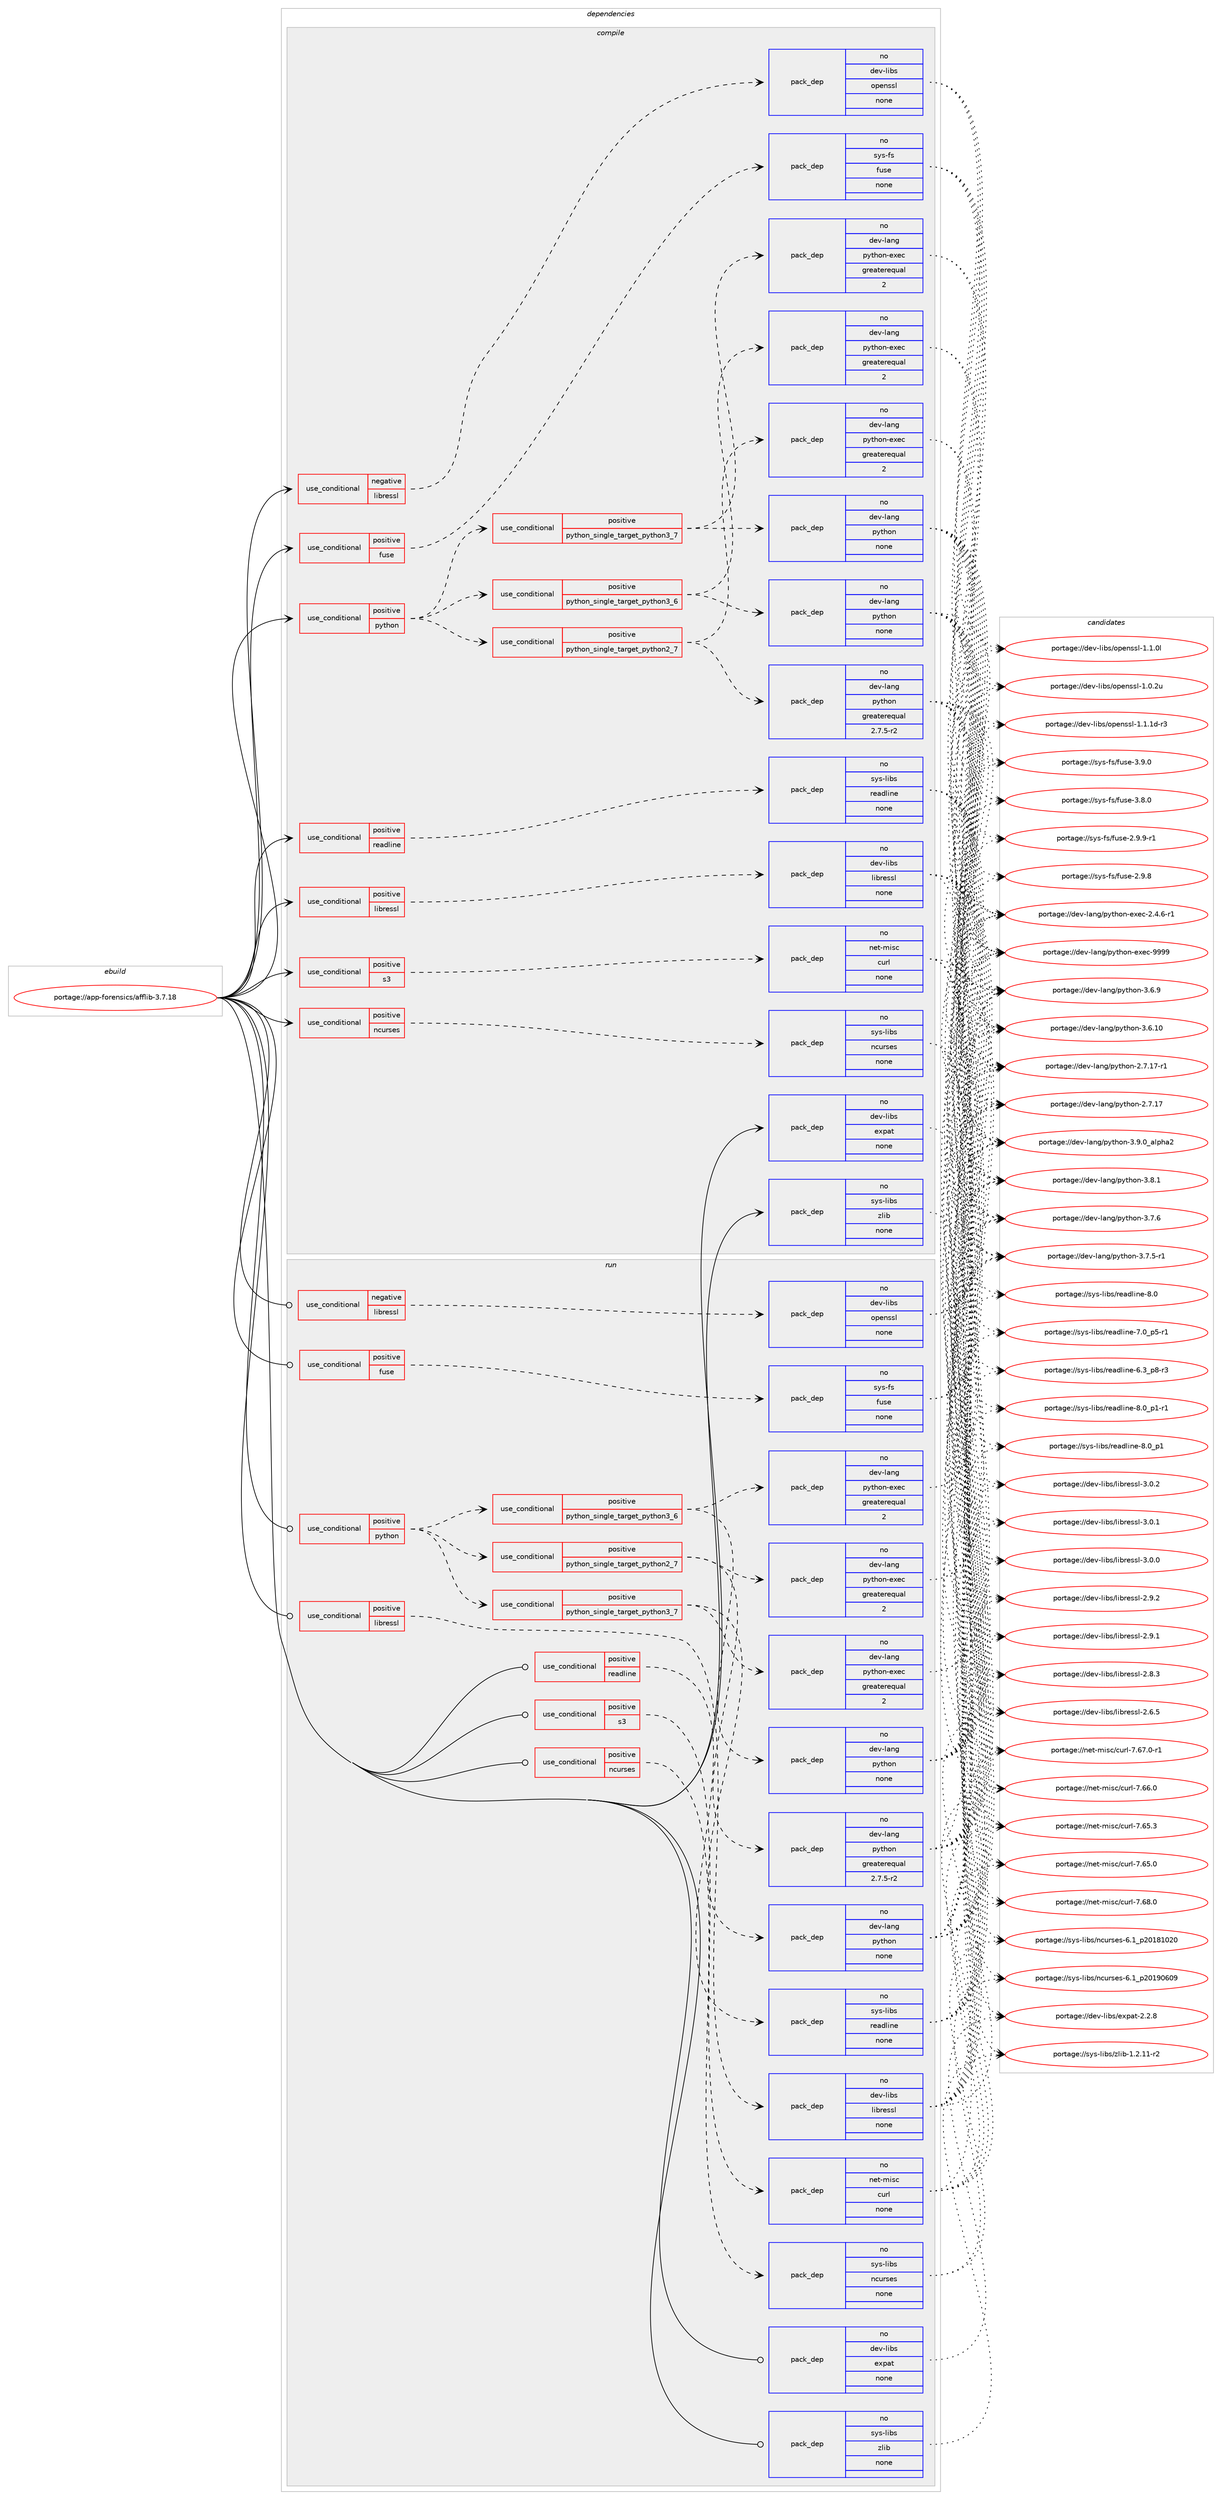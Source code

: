 digraph prolog {

# *************
# Graph options
# *************

newrank=true;
concentrate=true;
compound=true;
graph [rankdir=LR,fontname=Helvetica,fontsize=10,ranksep=1.5];#, ranksep=2.5, nodesep=0.2];
edge  [arrowhead=vee];
node  [fontname=Helvetica,fontsize=10];

# **********
# The ebuild
# **********

subgraph cluster_leftcol {
color=gray;
label=<<i>ebuild</i>>;
id [label="portage://app-forensics/afflib-3.7.18", color=red, width=4, href="../app-forensics/afflib-3.7.18.svg"];
}

# ****************
# The dependencies
# ****************

subgraph cluster_midcol {
color=gray;
label=<<i>dependencies</i>>;
subgraph cluster_compile {
fillcolor="#eeeeee";
style=filled;
label=<<i>compile</i>>;
subgraph cond145313 {
dependency620431 [label=<<TABLE BORDER="0" CELLBORDER="1" CELLSPACING="0" CELLPADDING="4"><TR><TD ROWSPAN="3" CELLPADDING="10">use_conditional</TD></TR><TR><TD>negative</TD></TR><TR><TD>libressl</TD></TR></TABLE>>, shape=none, color=red];
subgraph pack466793 {
dependency620432 [label=<<TABLE BORDER="0" CELLBORDER="1" CELLSPACING="0" CELLPADDING="4" WIDTH="220"><TR><TD ROWSPAN="6" CELLPADDING="30">pack_dep</TD></TR><TR><TD WIDTH="110">no</TD></TR><TR><TD>dev-libs</TD></TR><TR><TD>openssl</TD></TR><TR><TD>none</TD></TR><TR><TD></TD></TR></TABLE>>, shape=none, color=blue];
}
dependency620431:e -> dependency620432:w [weight=20,style="dashed",arrowhead="vee"];
}
id:e -> dependency620431:w [weight=20,style="solid",arrowhead="vee"];
subgraph cond145314 {
dependency620433 [label=<<TABLE BORDER="0" CELLBORDER="1" CELLSPACING="0" CELLPADDING="4"><TR><TD ROWSPAN="3" CELLPADDING="10">use_conditional</TD></TR><TR><TD>positive</TD></TR><TR><TD>fuse</TD></TR></TABLE>>, shape=none, color=red];
subgraph pack466794 {
dependency620434 [label=<<TABLE BORDER="0" CELLBORDER="1" CELLSPACING="0" CELLPADDING="4" WIDTH="220"><TR><TD ROWSPAN="6" CELLPADDING="30">pack_dep</TD></TR><TR><TD WIDTH="110">no</TD></TR><TR><TD>sys-fs</TD></TR><TR><TD>fuse</TD></TR><TR><TD>none</TD></TR><TR><TD></TD></TR></TABLE>>, shape=none, color=blue];
}
dependency620433:e -> dependency620434:w [weight=20,style="dashed",arrowhead="vee"];
}
id:e -> dependency620433:w [weight=20,style="solid",arrowhead="vee"];
subgraph cond145315 {
dependency620435 [label=<<TABLE BORDER="0" CELLBORDER="1" CELLSPACING="0" CELLPADDING="4"><TR><TD ROWSPAN="3" CELLPADDING="10">use_conditional</TD></TR><TR><TD>positive</TD></TR><TR><TD>libressl</TD></TR></TABLE>>, shape=none, color=red];
subgraph pack466795 {
dependency620436 [label=<<TABLE BORDER="0" CELLBORDER="1" CELLSPACING="0" CELLPADDING="4" WIDTH="220"><TR><TD ROWSPAN="6" CELLPADDING="30">pack_dep</TD></TR><TR><TD WIDTH="110">no</TD></TR><TR><TD>dev-libs</TD></TR><TR><TD>libressl</TD></TR><TR><TD>none</TD></TR><TR><TD></TD></TR></TABLE>>, shape=none, color=blue];
}
dependency620435:e -> dependency620436:w [weight=20,style="dashed",arrowhead="vee"];
}
id:e -> dependency620435:w [weight=20,style="solid",arrowhead="vee"];
subgraph cond145316 {
dependency620437 [label=<<TABLE BORDER="0" CELLBORDER="1" CELLSPACING="0" CELLPADDING="4"><TR><TD ROWSPAN="3" CELLPADDING="10">use_conditional</TD></TR><TR><TD>positive</TD></TR><TR><TD>ncurses</TD></TR></TABLE>>, shape=none, color=red];
subgraph pack466796 {
dependency620438 [label=<<TABLE BORDER="0" CELLBORDER="1" CELLSPACING="0" CELLPADDING="4" WIDTH="220"><TR><TD ROWSPAN="6" CELLPADDING="30">pack_dep</TD></TR><TR><TD WIDTH="110">no</TD></TR><TR><TD>sys-libs</TD></TR><TR><TD>ncurses</TD></TR><TR><TD>none</TD></TR><TR><TD></TD></TR></TABLE>>, shape=none, color=blue];
}
dependency620437:e -> dependency620438:w [weight=20,style="dashed",arrowhead="vee"];
}
id:e -> dependency620437:w [weight=20,style="solid",arrowhead="vee"];
subgraph cond145317 {
dependency620439 [label=<<TABLE BORDER="0" CELLBORDER="1" CELLSPACING="0" CELLPADDING="4"><TR><TD ROWSPAN="3" CELLPADDING="10">use_conditional</TD></TR><TR><TD>positive</TD></TR><TR><TD>python</TD></TR></TABLE>>, shape=none, color=red];
subgraph cond145318 {
dependency620440 [label=<<TABLE BORDER="0" CELLBORDER="1" CELLSPACING="0" CELLPADDING="4"><TR><TD ROWSPAN="3" CELLPADDING="10">use_conditional</TD></TR><TR><TD>positive</TD></TR><TR><TD>python_single_target_python2_7</TD></TR></TABLE>>, shape=none, color=red];
subgraph pack466797 {
dependency620441 [label=<<TABLE BORDER="0" CELLBORDER="1" CELLSPACING="0" CELLPADDING="4" WIDTH="220"><TR><TD ROWSPAN="6" CELLPADDING="30">pack_dep</TD></TR><TR><TD WIDTH="110">no</TD></TR><TR><TD>dev-lang</TD></TR><TR><TD>python</TD></TR><TR><TD>greaterequal</TD></TR><TR><TD>2.7.5-r2</TD></TR></TABLE>>, shape=none, color=blue];
}
dependency620440:e -> dependency620441:w [weight=20,style="dashed",arrowhead="vee"];
subgraph pack466798 {
dependency620442 [label=<<TABLE BORDER="0" CELLBORDER="1" CELLSPACING="0" CELLPADDING="4" WIDTH="220"><TR><TD ROWSPAN="6" CELLPADDING="30">pack_dep</TD></TR><TR><TD WIDTH="110">no</TD></TR><TR><TD>dev-lang</TD></TR><TR><TD>python-exec</TD></TR><TR><TD>greaterequal</TD></TR><TR><TD>2</TD></TR></TABLE>>, shape=none, color=blue];
}
dependency620440:e -> dependency620442:w [weight=20,style="dashed",arrowhead="vee"];
}
dependency620439:e -> dependency620440:w [weight=20,style="dashed",arrowhead="vee"];
subgraph cond145319 {
dependency620443 [label=<<TABLE BORDER="0" CELLBORDER="1" CELLSPACING="0" CELLPADDING="4"><TR><TD ROWSPAN="3" CELLPADDING="10">use_conditional</TD></TR><TR><TD>positive</TD></TR><TR><TD>python_single_target_python3_6</TD></TR></TABLE>>, shape=none, color=red];
subgraph pack466799 {
dependency620444 [label=<<TABLE BORDER="0" CELLBORDER="1" CELLSPACING="0" CELLPADDING="4" WIDTH="220"><TR><TD ROWSPAN="6" CELLPADDING="30">pack_dep</TD></TR><TR><TD WIDTH="110">no</TD></TR><TR><TD>dev-lang</TD></TR><TR><TD>python</TD></TR><TR><TD>none</TD></TR><TR><TD></TD></TR></TABLE>>, shape=none, color=blue];
}
dependency620443:e -> dependency620444:w [weight=20,style="dashed",arrowhead="vee"];
subgraph pack466800 {
dependency620445 [label=<<TABLE BORDER="0" CELLBORDER="1" CELLSPACING="0" CELLPADDING="4" WIDTH="220"><TR><TD ROWSPAN="6" CELLPADDING="30">pack_dep</TD></TR><TR><TD WIDTH="110">no</TD></TR><TR><TD>dev-lang</TD></TR><TR><TD>python-exec</TD></TR><TR><TD>greaterequal</TD></TR><TR><TD>2</TD></TR></TABLE>>, shape=none, color=blue];
}
dependency620443:e -> dependency620445:w [weight=20,style="dashed",arrowhead="vee"];
}
dependency620439:e -> dependency620443:w [weight=20,style="dashed",arrowhead="vee"];
subgraph cond145320 {
dependency620446 [label=<<TABLE BORDER="0" CELLBORDER="1" CELLSPACING="0" CELLPADDING="4"><TR><TD ROWSPAN="3" CELLPADDING="10">use_conditional</TD></TR><TR><TD>positive</TD></TR><TR><TD>python_single_target_python3_7</TD></TR></TABLE>>, shape=none, color=red];
subgraph pack466801 {
dependency620447 [label=<<TABLE BORDER="0" CELLBORDER="1" CELLSPACING="0" CELLPADDING="4" WIDTH="220"><TR><TD ROWSPAN="6" CELLPADDING="30">pack_dep</TD></TR><TR><TD WIDTH="110">no</TD></TR><TR><TD>dev-lang</TD></TR><TR><TD>python</TD></TR><TR><TD>none</TD></TR><TR><TD></TD></TR></TABLE>>, shape=none, color=blue];
}
dependency620446:e -> dependency620447:w [weight=20,style="dashed",arrowhead="vee"];
subgraph pack466802 {
dependency620448 [label=<<TABLE BORDER="0" CELLBORDER="1" CELLSPACING="0" CELLPADDING="4" WIDTH="220"><TR><TD ROWSPAN="6" CELLPADDING="30">pack_dep</TD></TR><TR><TD WIDTH="110">no</TD></TR><TR><TD>dev-lang</TD></TR><TR><TD>python-exec</TD></TR><TR><TD>greaterequal</TD></TR><TR><TD>2</TD></TR></TABLE>>, shape=none, color=blue];
}
dependency620446:e -> dependency620448:w [weight=20,style="dashed",arrowhead="vee"];
}
dependency620439:e -> dependency620446:w [weight=20,style="dashed",arrowhead="vee"];
}
id:e -> dependency620439:w [weight=20,style="solid",arrowhead="vee"];
subgraph cond145321 {
dependency620449 [label=<<TABLE BORDER="0" CELLBORDER="1" CELLSPACING="0" CELLPADDING="4"><TR><TD ROWSPAN="3" CELLPADDING="10">use_conditional</TD></TR><TR><TD>positive</TD></TR><TR><TD>readline</TD></TR></TABLE>>, shape=none, color=red];
subgraph pack466803 {
dependency620450 [label=<<TABLE BORDER="0" CELLBORDER="1" CELLSPACING="0" CELLPADDING="4" WIDTH="220"><TR><TD ROWSPAN="6" CELLPADDING="30">pack_dep</TD></TR><TR><TD WIDTH="110">no</TD></TR><TR><TD>sys-libs</TD></TR><TR><TD>readline</TD></TR><TR><TD>none</TD></TR><TR><TD></TD></TR></TABLE>>, shape=none, color=blue];
}
dependency620449:e -> dependency620450:w [weight=20,style="dashed",arrowhead="vee"];
}
id:e -> dependency620449:w [weight=20,style="solid",arrowhead="vee"];
subgraph cond145322 {
dependency620451 [label=<<TABLE BORDER="0" CELLBORDER="1" CELLSPACING="0" CELLPADDING="4"><TR><TD ROWSPAN="3" CELLPADDING="10">use_conditional</TD></TR><TR><TD>positive</TD></TR><TR><TD>s3</TD></TR></TABLE>>, shape=none, color=red];
subgraph pack466804 {
dependency620452 [label=<<TABLE BORDER="0" CELLBORDER="1" CELLSPACING="0" CELLPADDING="4" WIDTH="220"><TR><TD ROWSPAN="6" CELLPADDING="30">pack_dep</TD></TR><TR><TD WIDTH="110">no</TD></TR><TR><TD>net-misc</TD></TR><TR><TD>curl</TD></TR><TR><TD>none</TD></TR><TR><TD></TD></TR></TABLE>>, shape=none, color=blue];
}
dependency620451:e -> dependency620452:w [weight=20,style="dashed",arrowhead="vee"];
}
id:e -> dependency620451:w [weight=20,style="solid",arrowhead="vee"];
subgraph pack466805 {
dependency620453 [label=<<TABLE BORDER="0" CELLBORDER="1" CELLSPACING="0" CELLPADDING="4" WIDTH="220"><TR><TD ROWSPAN="6" CELLPADDING="30">pack_dep</TD></TR><TR><TD WIDTH="110">no</TD></TR><TR><TD>dev-libs</TD></TR><TR><TD>expat</TD></TR><TR><TD>none</TD></TR><TR><TD></TD></TR></TABLE>>, shape=none, color=blue];
}
id:e -> dependency620453:w [weight=20,style="solid",arrowhead="vee"];
subgraph pack466806 {
dependency620454 [label=<<TABLE BORDER="0" CELLBORDER="1" CELLSPACING="0" CELLPADDING="4" WIDTH="220"><TR><TD ROWSPAN="6" CELLPADDING="30">pack_dep</TD></TR><TR><TD WIDTH="110">no</TD></TR><TR><TD>sys-libs</TD></TR><TR><TD>zlib</TD></TR><TR><TD>none</TD></TR><TR><TD></TD></TR></TABLE>>, shape=none, color=blue];
}
id:e -> dependency620454:w [weight=20,style="solid",arrowhead="vee"];
}
subgraph cluster_compileandrun {
fillcolor="#eeeeee";
style=filled;
label=<<i>compile and run</i>>;
}
subgraph cluster_run {
fillcolor="#eeeeee";
style=filled;
label=<<i>run</i>>;
subgraph cond145323 {
dependency620455 [label=<<TABLE BORDER="0" CELLBORDER="1" CELLSPACING="0" CELLPADDING="4"><TR><TD ROWSPAN="3" CELLPADDING="10">use_conditional</TD></TR><TR><TD>negative</TD></TR><TR><TD>libressl</TD></TR></TABLE>>, shape=none, color=red];
subgraph pack466807 {
dependency620456 [label=<<TABLE BORDER="0" CELLBORDER="1" CELLSPACING="0" CELLPADDING="4" WIDTH="220"><TR><TD ROWSPAN="6" CELLPADDING="30">pack_dep</TD></TR><TR><TD WIDTH="110">no</TD></TR><TR><TD>dev-libs</TD></TR><TR><TD>openssl</TD></TR><TR><TD>none</TD></TR><TR><TD></TD></TR></TABLE>>, shape=none, color=blue];
}
dependency620455:e -> dependency620456:w [weight=20,style="dashed",arrowhead="vee"];
}
id:e -> dependency620455:w [weight=20,style="solid",arrowhead="odot"];
subgraph cond145324 {
dependency620457 [label=<<TABLE BORDER="0" CELLBORDER="1" CELLSPACING="0" CELLPADDING="4"><TR><TD ROWSPAN="3" CELLPADDING="10">use_conditional</TD></TR><TR><TD>positive</TD></TR><TR><TD>fuse</TD></TR></TABLE>>, shape=none, color=red];
subgraph pack466808 {
dependency620458 [label=<<TABLE BORDER="0" CELLBORDER="1" CELLSPACING="0" CELLPADDING="4" WIDTH="220"><TR><TD ROWSPAN="6" CELLPADDING="30">pack_dep</TD></TR><TR><TD WIDTH="110">no</TD></TR><TR><TD>sys-fs</TD></TR><TR><TD>fuse</TD></TR><TR><TD>none</TD></TR><TR><TD></TD></TR></TABLE>>, shape=none, color=blue];
}
dependency620457:e -> dependency620458:w [weight=20,style="dashed",arrowhead="vee"];
}
id:e -> dependency620457:w [weight=20,style="solid",arrowhead="odot"];
subgraph cond145325 {
dependency620459 [label=<<TABLE BORDER="0" CELLBORDER="1" CELLSPACING="0" CELLPADDING="4"><TR><TD ROWSPAN="3" CELLPADDING="10">use_conditional</TD></TR><TR><TD>positive</TD></TR><TR><TD>libressl</TD></TR></TABLE>>, shape=none, color=red];
subgraph pack466809 {
dependency620460 [label=<<TABLE BORDER="0" CELLBORDER="1" CELLSPACING="0" CELLPADDING="4" WIDTH="220"><TR><TD ROWSPAN="6" CELLPADDING="30">pack_dep</TD></TR><TR><TD WIDTH="110">no</TD></TR><TR><TD>dev-libs</TD></TR><TR><TD>libressl</TD></TR><TR><TD>none</TD></TR><TR><TD></TD></TR></TABLE>>, shape=none, color=blue];
}
dependency620459:e -> dependency620460:w [weight=20,style="dashed",arrowhead="vee"];
}
id:e -> dependency620459:w [weight=20,style="solid",arrowhead="odot"];
subgraph cond145326 {
dependency620461 [label=<<TABLE BORDER="0" CELLBORDER="1" CELLSPACING="0" CELLPADDING="4"><TR><TD ROWSPAN="3" CELLPADDING="10">use_conditional</TD></TR><TR><TD>positive</TD></TR><TR><TD>ncurses</TD></TR></TABLE>>, shape=none, color=red];
subgraph pack466810 {
dependency620462 [label=<<TABLE BORDER="0" CELLBORDER="1" CELLSPACING="0" CELLPADDING="4" WIDTH="220"><TR><TD ROWSPAN="6" CELLPADDING="30">pack_dep</TD></TR><TR><TD WIDTH="110">no</TD></TR><TR><TD>sys-libs</TD></TR><TR><TD>ncurses</TD></TR><TR><TD>none</TD></TR><TR><TD></TD></TR></TABLE>>, shape=none, color=blue];
}
dependency620461:e -> dependency620462:w [weight=20,style="dashed",arrowhead="vee"];
}
id:e -> dependency620461:w [weight=20,style="solid",arrowhead="odot"];
subgraph cond145327 {
dependency620463 [label=<<TABLE BORDER="0" CELLBORDER="1" CELLSPACING="0" CELLPADDING="4"><TR><TD ROWSPAN="3" CELLPADDING="10">use_conditional</TD></TR><TR><TD>positive</TD></TR><TR><TD>python</TD></TR></TABLE>>, shape=none, color=red];
subgraph cond145328 {
dependency620464 [label=<<TABLE BORDER="0" CELLBORDER="1" CELLSPACING="0" CELLPADDING="4"><TR><TD ROWSPAN="3" CELLPADDING="10">use_conditional</TD></TR><TR><TD>positive</TD></TR><TR><TD>python_single_target_python2_7</TD></TR></TABLE>>, shape=none, color=red];
subgraph pack466811 {
dependency620465 [label=<<TABLE BORDER="0" CELLBORDER="1" CELLSPACING="0" CELLPADDING="4" WIDTH="220"><TR><TD ROWSPAN="6" CELLPADDING="30">pack_dep</TD></TR><TR><TD WIDTH="110">no</TD></TR><TR><TD>dev-lang</TD></TR><TR><TD>python</TD></TR><TR><TD>greaterequal</TD></TR><TR><TD>2.7.5-r2</TD></TR></TABLE>>, shape=none, color=blue];
}
dependency620464:e -> dependency620465:w [weight=20,style="dashed",arrowhead="vee"];
subgraph pack466812 {
dependency620466 [label=<<TABLE BORDER="0" CELLBORDER="1" CELLSPACING="0" CELLPADDING="4" WIDTH="220"><TR><TD ROWSPAN="6" CELLPADDING="30">pack_dep</TD></TR><TR><TD WIDTH="110">no</TD></TR><TR><TD>dev-lang</TD></TR><TR><TD>python-exec</TD></TR><TR><TD>greaterequal</TD></TR><TR><TD>2</TD></TR></TABLE>>, shape=none, color=blue];
}
dependency620464:e -> dependency620466:w [weight=20,style="dashed",arrowhead="vee"];
}
dependency620463:e -> dependency620464:w [weight=20,style="dashed",arrowhead="vee"];
subgraph cond145329 {
dependency620467 [label=<<TABLE BORDER="0" CELLBORDER="1" CELLSPACING="0" CELLPADDING="4"><TR><TD ROWSPAN="3" CELLPADDING="10">use_conditional</TD></TR><TR><TD>positive</TD></TR><TR><TD>python_single_target_python3_6</TD></TR></TABLE>>, shape=none, color=red];
subgraph pack466813 {
dependency620468 [label=<<TABLE BORDER="0" CELLBORDER="1" CELLSPACING="0" CELLPADDING="4" WIDTH="220"><TR><TD ROWSPAN="6" CELLPADDING="30">pack_dep</TD></TR><TR><TD WIDTH="110">no</TD></TR><TR><TD>dev-lang</TD></TR><TR><TD>python</TD></TR><TR><TD>none</TD></TR><TR><TD></TD></TR></TABLE>>, shape=none, color=blue];
}
dependency620467:e -> dependency620468:w [weight=20,style="dashed",arrowhead="vee"];
subgraph pack466814 {
dependency620469 [label=<<TABLE BORDER="0" CELLBORDER="1" CELLSPACING="0" CELLPADDING="4" WIDTH="220"><TR><TD ROWSPAN="6" CELLPADDING="30">pack_dep</TD></TR><TR><TD WIDTH="110">no</TD></TR><TR><TD>dev-lang</TD></TR><TR><TD>python-exec</TD></TR><TR><TD>greaterequal</TD></TR><TR><TD>2</TD></TR></TABLE>>, shape=none, color=blue];
}
dependency620467:e -> dependency620469:w [weight=20,style="dashed",arrowhead="vee"];
}
dependency620463:e -> dependency620467:w [weight=20,style="dashed",arrowhead="vee"];
subgraph cond145330 {
dependency620470 [label=<<TABLE BORDER="0" CELLBORDER="1" CELLSPACING="0" CELLPADDING="4"><TR><TD ROWSPAN="3" CELLPADDING="10">use_conditional</TD></TR><TR><TD>positive</TD></TR><TR><TD>python_single_target_python3_7</TD></TR></TABLE>>, shape=none, color=red];
subgraph pack466815 {
dependency620471 [label=<<TABLE BORDER="0" CELLBORDER="1" CELLSPACING="0" CELLPADDING="4" WIDTH="220"><TR><TD ROWSPAN="6" CELLPADDING="30">pack_dep</TD></TR><TR><TD WIDTH="110">no</TD></TR><TR><TD>dev-lang</TD></TR><TR><TD>python</TD></TR><TR><TD>none</TD></TR><TR><TD></TD></TR></TABLE>>, shape=none, color=blue];
}
dependency620470:e -> dependency620471:w [weight=20,style="dashed",arrowhead="vee"];
subgraph pack466816 {
dependency620472 [label=<<TABLE BORDER="0" CELLBORDER="1" CELLSPACING="0" CELLPADDING="4" WIDTH="220"><TR><TD ROWSPAN="6" CELLPADDING="30">pack_dep</TD></TR><TR><TD WIDTH="110">no</TD></TR><TR><TD>dev-lang</TD></TR><TR><TD>python-exec</TD></TR><TR><TD>greaterequal</TD></TR><TR><TD>2</TD></TR></TABLE>>, shape=none, color=blue];
}
dependency620470:e -> dependency620472:w [weight=20,style="dashed",arrowhead="vee"];
}
dependency620463:e -> dependency620470:w [weight=20,style="dashed",arrowhead="vee"];
}
id:e -> dependency620463:w [weight=20,style="solid",arrowhead="odot"];
subgraph cond145331 {
dependency620473 [label=<<TABLE BORDER="0" CELLBORDER="1" CELLSPACING="0" CELLPADDING="4"><TR><TD ROWSPAN="3" CELLPADDING="10">use_conditional</TD></TR><TR><TD>positive</TD></TR><TR><TD>readline</TD></TR></TABLE>>, shape=none, color=red];
subgraph pack466817 {
dependency620474 [label=<<TABLE BORDER="0" CELLBORDER="1" CELLSPACING="0" CELLPADDING="4" WIDTH="220"><TR><TD ROWSPAN="6" CELLPADDING="30">pack_dep</TD></TR><TR><TD WIDTH="110">no</TD></TR><TR><TD>sys-libs</TD></TR><TR><TD>readline</TD></TR><TR><TD>none</TD></TR><TR><TD></TD></TR></TABLE>>, shape=none, color=blue];
}
dependency620473:e -> dependency620474:w [weight=20,style="dashed",arrowhead="vee"];
}
id:e -> dependency620473:w [weight=20,style="solid",arrowhead="odot"];
subgraph cond145332 {
dependency620475 [label=<<TABLE BORDER="0" CELLBORDER="1" CELLSPACING="0" CELLPADDING="4"><TR><TD ROWSPAN="3" CELLPADDING="10">use_conditional</TD></TR><TR><TD>positive</TD></TR><TR><TD>s3</TD></TR></TABLE>>, shape=none, color=red];
subgraph pack466818 {
dependency620476 [label=<<TABLE BORDER="0" CELLBORDER="1" CELLSPACING="0" CELLPADDING="4" WIDTH="220"><TR><TD ROWSPAN="6" CELLPADDING="30">pack_dep</TD></TR><TR><TD WIDTH="110">no</TD></TR><TR><TD>net-misc</TD></TR><TR><TD>curl</TD></TR><TR><TD>none</TD></TR><TR><TD></TD></TR></TABLE>>, shape=none, color=blue];
}
dependency620475:e -> dependency620476:w [weight=20,style="dashed",arrowhead="vee"];
}
id:e -> dependency620475:w [weight=20,style="solid",arrowhead="odot"];
subgraph pack466819 {
dependency620477 [label=<<TABLE BORDER="0" CELLBORDER="1" CELLSPACING="0" CELLPADDING="4" WIDTH="220"><TR><TD ROWSPAN="6" CELLPADDING="30">pack_dep</TD></TR><TR><TD WIDTH="110">no</TD></TR><TR><TD>dev-libs</TD></TR><TR><TD>expat</TD></TR><TR><TD>none</TD></TR><TR><TD></TD></TR></TABLE>>, shape=none, color=blue];
}
id:e -> dependency620477:w [weight=20,style="solid",arrowhead="odot"];
subgraph pack466820 {
dependency620478 [label=<<TABLE BORDER="0" CELLBORDER="1" CELLSPACING="0" CELLPADDING="4" WIDTH="220"><TR><TD ROWSPAN="6" CELLPADDING="30">pack_dep</TD></TR><TR><TD WIDTH="110">no</TD></TR><TR><TD>sys-libs</TD></TR><TR><TD>zlib</TD></TR><TR><TD>none</TD></TR><TR><TD></TD></TR></TABLE>>, shape=none, color=blue];
}
id:e -> dependency620478:w [weight=20,style="solid",arrowhead="odot"];
}
}

# **************
# The candidates
# **************

subgraph cluster_choices {
rank=same;
color=gray;
label=<<i>candidates</i>>;

subgraph choice466793 {
color=black;
nodesep=1;
choice1001011184510810598115471111121011101151151084549464946491004511451 [label="portage://dev-libs/openssl-1.1.1d-r3", color=red, width=4,href="../dev-libs/openssl-1.1.1d-r3.svg"];
choice100101118451081059811547111112101110115115108454946494648108 [label="portage://dev-libs/openssl-1.1.0l", color=red, width=4,href="../dev-libs/openssl-1.1.0l.svg"];
choice100101118451081059811547111112101110115115108454946484650117 [label="portage://dev-libs/openssl-1.0.2u", color=red, width=4,href="../dev-libs/openssl-1.0.2u.svg"];
dependency620432:e -> choice1001011184510810598115471111121011101151151084549464946491004511451:w [style=dotted,weight="100"];
dependency620432:e -> choice100101118451081059811547111112101110115115108454946494648108:w [style=dotted,weight="100"];
dependency620432:e -> choice100101118451081059811547111112101110115115108454946484650117:w [style=dotted,weight="100"];
}
subgraph choice466794 {
color=black;
nodesep=1;
choice1151211154510211547102117115101455146574648 [label="portage://sys-fs/fuse-3.9.0", color=red, width=4,href="../sys-fs/fuse-3.9.0.svg"];
choice1151211154510211547102117115101455146564648 [label="portage://sys-fs/fuse-3.8.0", color=red, width=4,href="../sys-fs/fuse-3.8.0.svg"];
choice11512111545102115471021171151014550465746574511449 [label="portage://sys-fs/fuse-2.9.9-r1", color=red, width=4,href="../sys-fs/fuse-2.9.9-r1.svg"];
choice1151211154510211547102117115101455046574656 [label="portage://sys-fs/fuse-2.9.8", color=red, width=4,href="../sys-fs/fuse-2.9.8.svg"];
dependency620434:e -> choice1151211154510211547102117115101455146574648:w [style=dotted,weight="100"];
dependency620434:e -> choice1151211154510211547102117115101455146564648:w [style=dotted,weight="100"];
dependency620434:e -> choice11512111545102115471021171151014550465746574511449:w [style=dotted,weight="100"];
dependency620434:e -> choice1151211154510211547102117115101455046574656:w [style=dotted,weight="100"];
}
subgraph choice466795 {
color=black;
nodesep=1;
choice10010111845108105981154710810598114101115115108455146484650 [label="portage://dev-libs/libressl-3.0.2", color=red, width=4,href="../dev-libs/libressl-3.0.2.svg"];
choice10010111845108105981154710810598114101115115108455146484649 [label="portage://dev-libs/libressl-3.0.1", color=red, width=4,href="../dev-libs/libressl-3.0.1.svg"];
choice10010111845108105981154710810598114101115115108455146484648 [label="portage://dev-libs/libressl-3.0.0", color=red, width=4,href="../dev-libs/libressl-3.0.0.svg"];
choice10010111845108105981154710810598114101115115108455046574650 [label="portage://dev-libs/libressl-2.9.2", color=red, width=4,href="../dev-libs/libressl-2.9.2.svg"];
choice10010111845108105981154710810598114101115115108455046574649 [label="portage://dev-libs/libressl-2.9.1", color=red, width=4,href="../dev-libs/libressl-2.9.1.svg"];
choice10010111845108105981154710810598114101115115108455046564651 [label="portage://dev-libs/libressl-2.8.3", color=red, width=4,href="../dev-libs/libressl-2.8.3.svg"];
choice10010111845108105981154710810598114101115115108455046544653 [label="portage://dev-libs/libressl-2.6.5", color=red, width=4,href="../dev-libs/libressl-2.6.5.svg"];
dependency620436:e -> choice10010111845108105981154710810598114101115115108455146484650:w [style=dotted,weight="100"];
dependency620436:e -> choice10010111845108105981154710810598114101115115108455146484649:w [style=dotted,weight="100"];
dependency620436:e -> choice10010111845108105981154710810598114101115115108455146484648:w [style=dotted,weight="100"];
dependency620436:e -> choice10010111845108105981154710810598114101115115108455046574650:w [style=dotted,weight="100"];
dependency620436:e -> choice10010111845108105981154710810598114101115115108455046574649:w [style=dotted,weight="100"];
dependency620436:e -> choice10010111845108105981154710810598114101115115108455046564651:w [style=dotted,weight="100"];
dependency620436:e -> choice10010111845108105981154710810598114101115115108455046544653:w [style=dotted,weight="100"];
}
subgraph choice466796 {
color=black;
nodesep=1;
choice1151211154510810598115471109911711411510111545544649951125048495748544857 [label="portage://sys-libs/ncurses-6.1_p20190609", color=red, width=4,href="../sys-libs/ncurses-6.1_p20190609.svg"];
choice1151211154510810598115471109911711411510111545544649951125048495649485048 [label="portage://sys-libs/ncurses-6.1_p20181020", color=red, width=4,href="../sys-libs/ncurses-6.1_p20181020.svg"];
dependency620438:e -> choice1151211154510810598115471109911711411510111545544649951125048495748544857:w [style=dotted,weight="100"];
dependency620438:e -> choice1151211154510810598115471109911711411510111545544649951125048495649485048:w [style=dotted,weight="100"];
}
subgraph choice466797 {
color=black;
nodesep=1;
choice10010111845108971101034711212111610411111045514657464895971081121049750 [label="portage://dev-lang/python-3.9.0_alpha2", color=red, width=4,href="../dev-lang/python-3.9.0_alpha2.svg"];
choice100101118451089711010347112121116104111110455146564649 [label="portage://dev-lang/python-3.8.1", color=red, width=4,href="../dev-lang/python-3.8.1.svg"];
choice100101118451089711010347112121116104111110455146554654 [label="portage://dev-lang/python-3.7.6", color=red, width=4,href="../dev-lang/python-3.7.6.svg"];
choice1001011184510897110103471121211161041111104551465546534511449 [label="portage://dev-lang/python-3.7.5-r1", color=red, width=4,href="../dev-lang/python-3.7.5-r1.svg"];
choice100101118451089711010347112121116104111110455146544657 [label="portage://dev-lang/python-3.6.9", color=red, width=4,href="../dev-lang/python-3.6.9.svg"];
choice10010111845108971101034711212111610411111045514654464948 [label="portage://dev-lang/python-3.6.10", color=red, width=4,href="../dev-lang/python-3.6.10.svg"];
choice100101118451089711010347112121116104111110455046554649554511449 [label="portage://dev-lang/python-2.7.17-r1", color=red, width=4,href="../dev-lang/python-2.7.17-r1.svg"];
choice10010111845108971101034711212111610411111045504655464955 [label="portage://dev-lang/python-2.7.17", color=red, width=4,href="../dev-lang/python-2.7.17.svg"];
dependency620441:e -> choice10010111845108971101034711212111610411111045514657464895971081121049750:w [style=dotted,weight="100"];
dependency620441:e -> choice100101118451089711010347112121116104111110455146564649:w [style=dotted,weight="100"];
dependency620441:e -> choice100101118451089711010347112121116104111110455146554654:w [style=dotted,weight="100"];
dependency620441:e -> choice1001011184510897110103471121211161041111104551465546534511449:w [style=dotted,weight="100"];
dependency620441:e -> choice100101118451089711010347112121116104111110455146544657:w [style=dotted,weight="100"];
dependency620441:e -> choice10010111845108971101034711212111610411111045514654464948:w [style=dotted,weight="100"];
dependency620441:e -> choice100101118451089711010347112121116104111110455046554649554511449:w [style=dotted,weight="100"];
dependency620441:e -> choice10010111845108971101034711212111610411111045504655464955:w [style=dotted,weight="100"];
}
subgraph choice466798 {
color=black;
nodesep=1;
choice10010111845108971101034711212111610411111045101120101994557575757 [label="portage://dev-lang/python-exec-9999", color=red, width=4,href="../dev-lang/python-exec-9999.svg"];
choice10010111845108971101034711212111610411111045101120101994550465246544511449 [label="portage://dev-lang/python-exec-2.4.6-r1", color=red, width=4,href="../dev-lang/python-exec-2.4.6-r1.svg"];
dependency620442:e -> choice10010111845108971101034711212111610411111045101120101994557575757:w [style=dotted,weight="100"];
dependency620442:e -> choice10010111845108971101034711212111610411111045101120101994550465246544511449:w [style=dotted,weight="100"];
}
subgraph choice466799 {
color=black;
nodesep=1;
choice10010111845108971101034711212111610411111045514657464895971081121049750 [label="portage://dev-lang/python-3.9.0_alpha2", color=red, width=4,href="../dev-lang/python-3.9.0_alpha2.svg"];
choice100101118451089711010347112121116104111110455146564649 [label="portage://dev-lang/python-3.8.1", color=red, width=4,href="../dev-lang/python-3.8.1.svg"];
choice100101118451089711010347112121116104111110455146554654 [label="portage://dev-lang/python-3.7.6", color=red, width=4,href="../dev-lang/python-3.7.6.svg"];
choice1001011184510897110103471121211161041111104551465546534511449 [label="portage://dev-lang/python-3.7.5-r1", color=red, width=4,href="../dev-lang/python-3.7.5-r1.svg"];
choice100101118451089711010347112121116104111110455146544657 [label="portage://dev-lang/python-3.6.9", color=red, width=4,href="../dev-lang/python-3.6.9.svg"];
choice10010111845108971101034711212111610411111045514654464948 [label="portage://dev-lang/python-3.6.10", color=red, width=4,href="../dev-lang/python-3.6.10.svg"];
choice100101118451089711010347112121116104111110455046554649554511449 [label="portage://dev-lang/python-2.7.17-r1", color=red, width=4,href="../dev-lang/python-2.7.17-r1.svg"];
choice10010111845108971101034711212111610411111045504655464955 [label="portage://dev-lang/python-2.7.17", color=red, width=4,href="../dev-lang/python-2.7.17.svg"];
dependency620444:e -> choice10010111845108971101034711212111610411111045514657464895971081121049750:w [style=dotted,weight="100"];
dependency620444:e -> choice100101118451089711010347112121116104111110455146564649:w [style=dotted,weight="100"];
dependency620444:e -> choice100101118451089711010347112121116104111110455146554654:w [style=dotted,weight="100"];
dependency620444:e -> choice1001011184510897110103471121211161041111104551465546534511449:w [style=dotted,weight="100"];
dependency620444:e -> choice100101118451089711010347112121116104111110455146544657:w [style=dotted,weight="100"];
dependency620444:e -> choice10010111845108971101034711212111610411111045514654464948:w [style=dotted,weight="100"];
dependency620444:e -> choice100101118451089711010347112121116104111110455046554649554511449:w [style=dotted,weight="100"];
dependency620444:e -> choice10010111845108971101034711212111610411111045504655464955:w [style=dotted,weight="100"];
}
subgraph choice466800 {
color=black;
nodesep=1;
choice10010111845108971101034711212111610411111045101120101994557575757 [label="portage://dev-lang/python-exec-9999", color=red, width=4,href="../dev-lang/python-exec-9999.svg"];
choice10010111845108971101034711212111610411111045101120101994550465246544511449 [label="portage://dev-lang/python-exec-2.4.6-r1", color=red, width=4,href="../dev-lang/python-exec-2.4.6-r1.svg"];
dependency620445:e -> choice10010111845108971101034711212111610411111045101120101994557575757:w [style=dotted,weight="100"];
dependency620445:e -> choice10010111845108971101034711212111610411111045101120101994550465246544511449:w [style=dotted,weight="100"];
}
subgraph choice466801 {
color=black;
nodesep=1;
choice10010111845108971101034711212111610411111045514657464895971081121049750 [label="portage://dev-lang/python-3.9.0_alpha2", color=red, width=4,href="../dev-lang/python-3.9.0_alpha2.svg"];
choice100101118451089711010347112121116104111110455146564649 [label="portage://dev-lang/python-3.8.1", color=red, width=4,href="../dev-lang/python-3.8.1.svg"];
choice100101118451089711010347112121116104111110455146554654 [label="portage://dev-lang/python-3.7.6", color=red, width=4,href="../dev-lang/python-3.7.6.svg"];
choice1001011184510897110103471121211161041111104551465546534511449 [label="portage://dev-lang/python-3.7.5-r1", color=red, width=4,href="../dev-lang/python-3.7.5-r1.svg"];
choice100101118451089711010347112121116104111110455146544657 [label="portage://dev-lang/python-3.6.9", color=red, width=4,href="../dev-lang/python-3.6.9.svg"];
choice10010111845108971101034711212111610411111045514654464948 [label="portage://dev-lang/python-3.6.10", color=red, width=4,href="../dev-lang/python-3.6.10.svg"];
choice100101118451089711010347112121116104111110455046554649554511449 [label="portage://dev-lang/python-2.7.17-r1", color=red, width=4,href="../dev-lang/python-2.7.17-r1.svg"];
choice10010111845108971101034711212111610411111045504655464955 [label="portage://dev-lang/python-2.7.17", color=red, width=4,href="../dev-lang/python-2.7.17.svg"];
dependency620447:e -> choice10010111845108971101034711212111610411111045514657464895971081121049750:w [style=dotted,weight="100"];
dependency620447:e -> choice100101118451089711010347112121116104111110455146564649:w [style=dotted,weight="100"];
dependency620447:e -> choice100101118451089711010347112121116104111110455146554654:w [style=dotted,weight="100"];
dependency620447:e -> choice1001011184510897110103471121211161041111104551465546534511449:w [style=dotted,weight="100"];
dependency620447:e -> choice100101118451089711010347112121116104111110455146544657:w [style=dotted,weight="100"];
dependency620447:e -> choice10010111845108971101034711212111610411111045514654464948:w [style=dotted,weight="100"];
dependency620447:e -> choice100101118451089711010347112121116104111110455046554649554511449:w [style=dotted,weight="100"];
dependency620447:e -> choice10010111845108971101034711212111610411111045504655464955:w [style=dotted,weight="100"];
}
subgraph choice466802 {
color=black;
nodesep=1;
choice10010111845108971101034711212111610411111045101120101994557575757 [label="portage://dev-lang/python-exec-9999", color=red, width=4,href="../dev-lang/python-exec-9999.svg"];
choice10010111845108971101034711212111610411111045101120101994550465246544511449 [label="portage://dev-lang/python-exec-2.4.6-r1", color=red, width=4,href="../dev-lang/python-exec-2.4.6-r1.svg"];
dependency620448:e -> choice10010111845108971101034711212111610411111045101120101994557575757:w [style=dotted,weight="100"];
dependency620448:e -> choice10010111845108971101034711212111610411111045101120101994550465246544511449:w [style=dotted,weight="100"];
}
subgraph choice466803 {
color=black;
nodesep=1;
choice115121115451081059811547114101971001081051101014556464895112494511449 [label="portage://sys-libs/readline-8.0_p1-r1", color=red, width=4,href="../sys-libs/readline-8.0_p1-r1.svg"];
choice11512111545108105981154711410197100108105110101455646489511249 [label="portage://sys-libs/readline-8.0_p1", color=red, width=4,href="../sys-libs/readline-8.0_p1.svg"];
choice1151211154510810598115471141019710010810511010145564648 [label="portage://sys-libs/readline-8.0", color=red, width=4,href="../sys-libs/readline-8.0.svg"];
choice115121115451081059811547114101971001081051101014555464895112534511449 [label="portage://sys-libs/readline-7.0_p5-r1", color=red, width=4,href="../sys-libs/readline-7.0_p5-r1.svg"];
choice115121115451081059811547114101971001081051101014554465195112564511451 [label="portage://sys-libs/readline-6.3_p8-r3", color=red, width=4,href="../sys-libs/readline-6.3_p8-r3.svg"];
dependency620450:e -> choice115121115451081059811547114101971001081051101014556464895112494511449:w [style=dotted,weight="100"];
dependency620450:e -> choice11512111545108105981154711410197100108105110101455646489511249:w [style=dotted,weight="100"];
dependency620450:e -> choice1151211154510810598115471141019710010810511010145564648:w [style=dotted,weight="100"];
dependency620450:e -> choice115121115451081059811547114101971001081051101014555464895112534511449:w [style=dotted,weight="100"];
dependency620450:e -> choice115121115451081059811547114101971001081051101014554465195112564511451:w [style=dotted,weight="100"];
}
subgraph choice466804 {
color=black;
nodesep=1;
choice1101011164510910511599479911711410845554654564648 [label="portage://net-misc/curl-7.68.0", color=red, width=4,href="../net-misc/curl-7.68.0.svg"];
choice11010111645109105115994799117114108455546545546484511449 [label="portage://net-misc/curl-7.67.0-r1", color=red, width=4,href="../net-misc/curl-7.67.0-r1.svg"];
choice1101011164510910511599479911711410845554654544648 [label="portage://net-misc/curl-7.66.0", color=red, width=4,href="../net-misc/curl-7.66.0.svg"];
choice1101011164510910511599479911711410845554654534651 [label="portage://net-misc/curl-7.65.3", color=red, width=4,href="../net-misc/curl-7.65.3.svg"];
choice1101011164510910511599479911711410845554654534648 [label="portage://net-misc/curl-7.65.0", color=red, width=4,href="../net-misc/curl-7.65.0.svg"];
dependency620452:e -> choice1101011164510910511599479911711410845554654564648:w [style=dotted,weight="100"];
dependency620452:e -> choice11010111645109105115994799117114108455546545546484511449:w [style=dotted,weight="100"];
dependency620452:e -> choice1101011164510910511599479911711410845554654544648:w [style=dotted,weight="100"];
dependency620452:e -> choice1101011164510910511599479911711410845554654534651:w [style=dotted,weight="100"];
dependency620452:e -> choice1101011164510910511599479911711410845554654534648:w [style=dotted,weight="100"];
}
subgraph choice466805 {
color=black;
nodesep=1;
choice10010111845108105981154710112011297116455046504656 [label="portage://dev-libs/expat-2.2.8", color=red, width=4,href="../dev-libs/expat-2.2.8.svg"];
dependency620453:e -> choice10010111845108105981154710112011297116455046504656:w [style=dotted,weight="100"];
}
subgraph choice466806 {
color=black;
nodesep=1;
choice11512111545108105981154712210810598454946504649494511450 [label="portage://sys-libs/zlib-1.2.11-r2", color=red, width=4,href="../sys-libs/zlib-1.2.11-r2.svg"];
dependency620454:e -> choice11512111545108105981154712210810598454946504649494511450:w [style=dotted,weight="100"];
}
subgraph choice466807 {
color=black;
nodesep=1;
choice1001011184510810598115471111121011101151151084549464946491004511451 [label="portage://dev-libs/openssl-1.1.1d-r3", color=red, width=4,href="../dev-libs/openssl-1.1.1d-r3.svg"];
choice100101118451081059811547111112101110115115108454946494648108 [label="portage://dev-libs/openssl-1.1.0l", color=red, width=4,href="../dev-libs/openssl-1.1.0l.svg"];
choice100101118451081059811547111112101110115115108454946484650117 [label="portage://dev-libs/openssl-1.0.2u", color=red, width=4,href="../dev-libs/openssl-1.0.2u.svg"];
dependency620456:e -> choice1001011184510810598115471111121011101151151084549464946491004511451:w [style=dotted,weight="100"];
dependency620456:e -> choice100101118451081059811547111112101110115115108454946494648108:w [style=dotted,weight="100"];
dependency620456:e -> choice100101118451081059811547111112101110115115108454946484650117:w [style=dotted,weight="100"];
}
subgraph choice466808 {
color=black;
nodesep=1;
choice1151211154510211547102117115101455146574648 [label="portage://sys-fs/fuse-3.9.0", color=red, width=4,href="../sys-fs/fuse-3.9.0.svg"];
choice1151211154510211547102117115101455146564648 [label="portage://sys-fs/fuse-3.8.0", color=red, width=4,href="../sys-fs/fuse-3.8.0.svg"];
choice11512111545102115471021171151014550465746574511449 [label="portage://sys-fs/fuse-2.9.9-r1", color=red, width=4,href="../sys-fs/fuse-2.9.9-r1.svg"];
choice1151211154510211547102117115101455046574656 [label="portage://sys-fs/fuse-2.9.8", color=red, width=4,href="../sys-fs/fuse-2.9.8.svg"];
dependency620458:e -> choice1151211154510211547102117115101455146574648:w [style=dotted,weight="100"];
dependency620458:e -> choice1151211154510211547102117115101455146564648:w [style=dotted,weight="100"];
dependency620458:e -> choice11512111545102115471021171151014550465746574511449:w [style=dotted,weight="100"];
dependency620458:e -> choice1151211154510211547102117115101455046574656:w [style=dotted,weight="100"];
}
subgraph choice466809 {
color=black;
nodesep=1;
choice10010111845108105981154710810598114101115115108455146484650 [label="portage://dev-libs/libressl-3.0.2", color=red, width=4,href="../dev-libs/libressl-3.0.2.svg"];
choice10010111845108105981154710810598114101115115108455146484649 [label="portage://dev-libs/libressl-3.0.1", color=red, width=4,href="../dev-libs/libressl-3.0.1.svg"];
choice10010111845108105981154710810598114101115115108455146484648 [label="portage://dev-libs/libressl-3.0.0", color=red, width=4,href="../dev-libs/libressl-3.0.0.svg"];
choice10010111845108105981154710810598114101115115108455046574650 [label="portage://dev-libs/libressl-2.9.2", color=red, width=4,href="../dev-libs/libressl-2.9.2.svg"];
choice10010111845108105981154710810598114101115115108455046574649 [label="portage://dev-libs/libressl-2.9.1", color=red, width=4,href="../dev-libs/libressl-2.9.1.svg"];
choice10010111845108105981154710810598114101115115108455046564651 [label="portage://dev-libs/libressl-2.8.3", color=red, width=4,href="../dev-libs/libressl-2.8.3.svg"];
choice10010111845108105981154710810598114101115115108455046544653 [label="portage://dev-libs/libressl-2.6.5", color=red, width=4,href="../dev-libs/libressl-2.6.5.svg"];
dependency620460:e -> choice10010111845108105981154710810598114101115115108455146484650:w [style=dotted,weight="100"];
dependency620460:e -> choice10010111845108105981154710810598114101115115108455146484649:w [style=dotted,weight="100"];
dependency620460:e -> choice10010111845108105981154710810598114101115115108455146484648:w [style=dotted,weight="100"];
dependency620460:e -> choice10010111845108105981154710810598114101115115108455046574650:w [style=dotted,weight="100"];
dependency620460:e -> choice10010111845108105981154710810598114101115115108455046574649:w [style=dotted,weight="100"];
dependency620460:e -> choice10010111845108105981154710810598114101115115108455046564651:w [style=dotted,weight="100"];
dependency620460:e -> choice10010111845108105981154710810598114101115115108455046544653:w [style=dotted,weight="100"];
}
subgraph choice466810 {
color=black;
nodesep=1;
choice1151211154510810598115471109911711411510111545544649951125048495748544857 [label="portage://sys-libs/ncurses-6.1_p20190609", color=red, width=4,href="../sys-libs/ncurses-6.1_p20190609.svg"];
choice1151211154510810598115471109911711411510111545544649951125048495649485048 [label="portage://sys-libs/ncurses-6.1_p20181020", color=red, width=4,href="../sys-libs/ncurses-6.1_p20181020.svg"];
dependency620462:e -> choice1151211154510810598115471109911711411510111545544649951125048495748544857:w [style=dotted,weight="100"];
dependency620462:e -> choice1151211154510810598115471109911711411510111545544649951125048495649485048:w [style=dotted,weight="100"];
}
subgraph choice466811 {
color=black;
nodesep=1;
choice10010111845108971101034711212111610411111045514657464895971081121049750 [label="portage://dev-lang/python-3.9.0_alpha2", color=red, width=4,href="../dev-lang/python-3.9.0_alpha2.svg"];
choice100101118451089711010347112121116104111110455146564649 [label="portage://dev-lang/python-3.8.1", color=red, width=4,href="../dev-lang/python-3.8.1.svg"];
choice100101118451089711010347112121116104111110455146554654 [label="portage://dev-lang/python-3.7.6", color=red, width=4,href="../dev-lang/python-3.7.6.svg"];
choice1001011184510897110103471121211161041111104551465546534511449 [label="portage://dev-lang/python-3.7.5-r1", color=red, width=4,href="../dev-lang/python-3.7.5-r1.svg"];
choice100101118451089711010347112121116104111110455146544657 [label="portage://dev-lang/python-3.6.9", color=red, width=4,href="../dev-lang/python-3.6.9.svg"];
choice10010111845108971101034711212111610411111045514654464948 [label="portage://dev-lang/python-3.6.10", color=red, width=4,href="../dev-lang/python-3.6.10.svg"];
choice100101118451089711010347112121116104111110455046554649554511449 [label="portage://dev-lang/python-2.7.17-r1", color=red, width=4,href="../dev-lang/python-2.7.17-r1.svg"];
choice10010111845108971101034711212111610411111045504655464955 [label="portage://dev-lang/python-2.7.17", color=red, width=4,href="../dev-lang/python-2.7.17.svg"];
dependency620465:e -> choice10010111845108971101034711212111610411111045514657464895971081121049750:w [style=dotted,weight="100"];
dependency620465:e -> choice100101118451089711010347112121116104111110455146564649:w [style=dotted,weight="100"];
dependency620465:e -> choice100101118451089711010347112121116104111110455146554654:w [style=dotted,weight="100"];
dependency620465:e -> choice1001011184510897110103471121211161041111104551465546534511449:w [style=dotted,weight="100"];
dependency620465:e -> choice100101118451089711010347112121116104111110455146544657:w [style=dotted,weight="100"];
dependency620465:e -> choice10010111845108971101034711212111610411111045514654464948:w [style=dotted,weight="100"];
dependency620465:e -> choice100101118451089711010347112121116104111110455046554649554511449:w [style=dotted,weight="100"];
dependency620465:e -> choice10010111845108971101034711212111610411111045504655464955:w [style=dotted,weight="100"];
}
subgraph choice466812 {
color=black;
nodesep=1;
choice10010111845108971101034711212111610411111045101120101994557575757 [label="portage://dev-lang/python-exec-9999", color=red, width=4,href="../dev-lang/python-exec-9999.svg"];
choice10010111845108971101034711212111610411111045101120101994550465246544511449 [label="portage://dev-lang/python-exec-2.4.6-r1", color=red, width=4,href="../dev-lang/python-exec-2.4.6-r1.svg"];
dependency620466:e -> choice10010111845108971101034711212111610411111045101120101994557575757:w [style=dotted,weight="100"];
dependency620466:e -> choice10010111845108971101034711212111610411111045101120101994550465246544511449:w [style=dotted,weight="100"];
}
subgraph choice466813 {
color=black;
nodesep=1;
choice10010111845108971101034711212111610411111045514657464895971081121049750 [label="portage://dev-lang/python-3.9.0_alpha2", color=red, width=4,href="../dev-lang/python-3.9.0_alpha2.svg"];
choice100101118451089711010347112121116104111110455146564649 [label="portage://dev-lang/python-3.8.1", color=red, width=4,href="../dev-lang/python-3.8.1.svg"];
choice100101118451089711010347112121116104111110455146554654 [label="portage://dev-lang/python-3.7.6", color=red, width=4,href="../dev-lang/python-3.7.6.svg"];
choice1001011184510897110103471121211161041111104551465546534511449 [label="portage://dev-lang/python-3.7.5-r1", color=red, width=4,href="../dev-lang/python-3.7.5-r1.svg"];
choice100101118451089711010347112121116104111110455146544657 [label="portage://dev-lang/python-3.6.9", color=red, width=4,href="../dev-lang/python-3.6.9.svg"];
choice10010111845108971101034711212111610411111045514654464948 [label="portage://dev-lang/python-3.6.10", color=red, width=4,href="../dev-lang/python-3.6.10.svg"];
choice100101118451089711010347112121116104111110455046554649554511449 [label="portage://dev-lang/python-2.7.17-r1", color=red, width=4,href="../dev-lang/python-2.7.17-r1.svg"];
choice10010111845108971101034711212111610411111045504655464955 [label="portage://dev-lang/python-2.7.17", color=red, width=4,href="../dev-lang/python-2.7.17.svg"];
dependency620468:e -> choice10010111845108971101034711212111610411111045514657464895971081121049750:w [style=dotted,weight="100"];
dependency620468:e -> choice100101118451089711010347112121116104111110455146564649:w [style=dotted,weight="100"];
dependency620468:e -> choice100101118451089711010347112121116104111110455146554654:w [style=dotted,weight="100"];
dependency620468:e -> choice1001011184510897110103471121211161041111104551465546534511449:w [style=dotted,weight="100"];
dependency620468:e -> choice100101118451089711010347112121116104111110455146544657:w [style=dotted,weight="100"];
dependency620468:e -> choice10010111845108971101034711212111610411111045514654464948:w [style=dotted,weight="100"];
dependency620468:e -> choice100101118451089711010347112121116104111110455046554649554511449:w [style=dotted,weight="100"];
dependency620468:e -> choice10010111845108971101034711212111610411111045504655464955:w [style=dotted,weight="100"];
}
subgraph choice466814 {
color=black;
nodesep=1;
choice10010111845108971101034711212111610411111045101120101994557575757 [label="portage://dev-lang/python-exec-9999", color=red, width=4,href="../dev-lang/python-exec-9999.svg"];
choice10010111845108971101034711212111610411111045101120101994550465246544511449 [label="portage://dev-lang/python-exec-2.4.6-r1", color=red, width=4,href="../dev-lang/python-exec-2.4.6-r1.svg"];
dependency620469:e -> choice10010111845108971101034711212111610411111045101120101994557575757:w [style=dotted,weight="100"];
dependency620469:e -> choice10010111845108971101034711212111610411111045101120101994550465246544511449:w [style=dotted,weight="100"];
}
subgraph choice466815 {
color=black;
nodesep=1;
choice10010111845108971101034711212111610411111045514657464895971081121049750 [label="portage://dev-lang/python-3.9.0_alpha2", color=red, width=4,href="../dev-lang/python-3.9.0_alpha2.svg"];
choice100101118451089711010347112121116104111110455146564649 [label="portage://dev-lang/python-3.8.1", color=red, width=4,href="../dev-lang/python-3.8.1.svg"];
choice100101118451089711010347112121116104111110455146554654 [label="portage://dev-lang/python-3.7.6", color=red, width=4,href="../dev-lang/python-3.7.6.svg"];
choice1001011184510897110103471121211161041111104551465546534511449 [label="portage://dev-lang/python-3.7.5-r1", color=red, width=4,href="../dev-lang/python-3.7.5-r1.svg"];
choice100101118451089711010347112121116104111110455146544657 [label="portage://dev-lang/python-3.6.9", color=red, width=4,href="../dev-lang/python-3.6.9.svg"];
choice10010111845108971101034711212111610411111045514654464948 [label="portage://dev-lang/python-3.6.10", color=red, width=4,href="../dev-lang/python-3.6.10.svg"];
choice100101118451089711010347112121116104111110455046554649554511449 [label="portage://dev-lang/python-2.7.17-r1", color=red, width=4,href="../dev-lang/python-2.7.17-r1.svg"];
choice10010111845108971101034711212111610411111045504655464955 [label="portage://dev-lang/python-2.7.17", color=red, width=4,href="../dev-lang/python-2.7.17.svg"];
dependency620471:e -> choice10010111845108971101034711212111610411111045514657464895971081121049750:w [style=dotted,weight="100"];
dependency620471:e -> choice100101118451089711010347112121116104111110455146564649:w [style=dotted,weight="100"];
dependency620471:e -> choice100101118451089711010347112121116104111110455146554654:w [style=dotted,weight="100"];
dependency620471:e -> choice1001011184510897110103471121211161041111104551465546534511449:w [style=dotted,weight="100"];
dependency620471:e -> choice100101118451089711010347112121116104111110455146544657:w [style=dotted,weight="100"];
dependency620471:e -> choice10010111845108971101034711212111610411111045514654464948:w [style=dotted,weight="100"];
dependency620471:e -> choice100101118451089711010347112121116104111110455046554649554511449:w [style=dotted,weight="100"];
dependency620471:e -> choice10010111845108971101034711212111610411111045504655464955:w [style=dotted,weight="100"];
}
subgraph choice466816 {
color=black;
nodesep=1;
choice10010111845108971101034711212111610411111045101120101994557575757 [label="portage://dev-lang/python-exec-9999", color=red, width=4,href="../dev-lang/python-exec-9999.svg"];
choice10010111845108971101034711212111610411111045101120101994550465246544511449 [label="portage://dev-lang/python-exec-2.4.6-r1", color=red, width=4,href="../dev-lang/python-exec-2.4.6-r1.svg"];
dependency620472:e -> choice10010111845108971101034711212111610411111045101120101994557575757:w [style=dotted,weight="100"];
dependency620472:e -> choice10010111845108971101034711212111610411111045101120101994550465246544511449:w [style=dotted,weight="100"];
}
subgraph choice466817 {
color=black;
nodesep=1;
choice115121115451081059811547114101971001081051101014556464895112494511449 [label="portage://sys-libs/readline-8.0_p1-r1", color=red, width=4,href="../sys-libs/readline-8.0_p1-r1.svg"];
choice11512111545108105981154711410197100108105110101455646489511249 [label="portage://sys-libs/readline-8.0_p1", color=red, width=4,href="../sys-libs/readline-8.0_p1.svg"];
choice1151211154510810598115471141019710010810511010145564648 [label="portage://sys-libs/readline-8.0", color=red, width=4,href="../sys-libs/readline-8.0.svg"];
choice115121115451081059811547114101971001081051101014555464895112534511449 [label="portage://sys-libs/readline-7.0_p5-r1", color=red, width=4,href="../sys-libs/readline-7.0_p5-r1.svg"];
choice115121115451081059811547114101971001081051101014554465195112564511451 [label="portage://sys-libs/readline-6.3_p8-r3", color=red, width=4,href="../sys-libs/readline-6.3_p8-r3.svg"];
dependency620474:e -> choice115121115451081059811547114101971001081051101014556464895112494511449:w [style=dotted,weight="100"];
dependency620474:e -> choice11512111545108105981154711410197100108105110101455646489511249:w [style=dotted,weight="100"];
dependency620474:e -> choice1151211154510810598115471141019710010810511010145564648:w [style=dotted,weight="100"];
dependency620474:e -> choice115121115451081059811547114101971001081051101014555464895112534511449:w [style=dotted,weight="100"];
dependency620474:e -> choice115121115451081059811547114101971001081051101014554465195112564511451:w [style=dotted,weight="100"];
}
subgraph choice466818 {
color=black;
nodesep=1;
choice1101011164510910511599479911711410845554654564648 [label="portage://net-misc/curl-7.68.0", color=red, width=4,href="../net-misc/curl-7.68.0.svg"];
choice11010111645109105115994799117114108455546545546484511449 [label="portage://net-misc/curl-7.67.0-r1", color=red, width=4,href="../net-misc/curl-7.67.0-r1.svg"];
choice1101011164510910511599479911711410845554654544648 [label="portage://net-misc/curl-7.66.0", color=red, width=4,href="../net-misc/curl-7.66.0.svg"];
choice1101011164510910511599479911711410845554654534651 [label="portage://net-misc/curl-7.65.3", color=red, width=4,href="../net-misc/curl-7.65.3.svg"];
choice1101011164510910511599479911711410845554654534648 [label="portage://net-misc/curl-7.65.0", color=red, width=4,href="../net-misc/curl-7.65.0.svg"];
dependency620476:e -> choice1101011164510910511599479911711410845554654564648:w [style=dotted,weight="100"];
dependency620476:e -> choice11010111645109105115994799117114108455546545546484511449:w [style=dotted,weight="100"];
dependency620476:e -> choice1101011164510910511599479911711410845554654544648:w [style=dotted,weight="100"];
dependency620476:e -> choice1101011164510910511599479911711410845554654534651:w [style=dotted,weight="100"];
dependency620476:e -> choice1101011164510910511599479911711410845554654534648:w [style=dotted,weight="100"];
}
subgraph choice466819 {
color=black;
nodesep=1;
choice10010111845108105981154710112011297116455046504656 [label="portage://dev-libs/expat-2.2.8", color=red, width=4,href="../dev-libs/expat-2.2.8.svg"];
dependency620477:e -> choice10010111845108105981154710112011297116455046504656:w [style=dotted,weight="100"];
}
subgraph choice466820 {
color=black;
nodesep=1;
choice11512111545108105981154712210810598454946504649494511450 [label="portage://sys-libs/zlib-1.2.11-r2", color=red, width=4,href="../sys-libs/zlib-1.2.11-r2.svg"];
dependency620478:e -> choice11512111545108105981154712210810598454946504649494511450:w [style=dotted,weight="100"];
}
}

}
